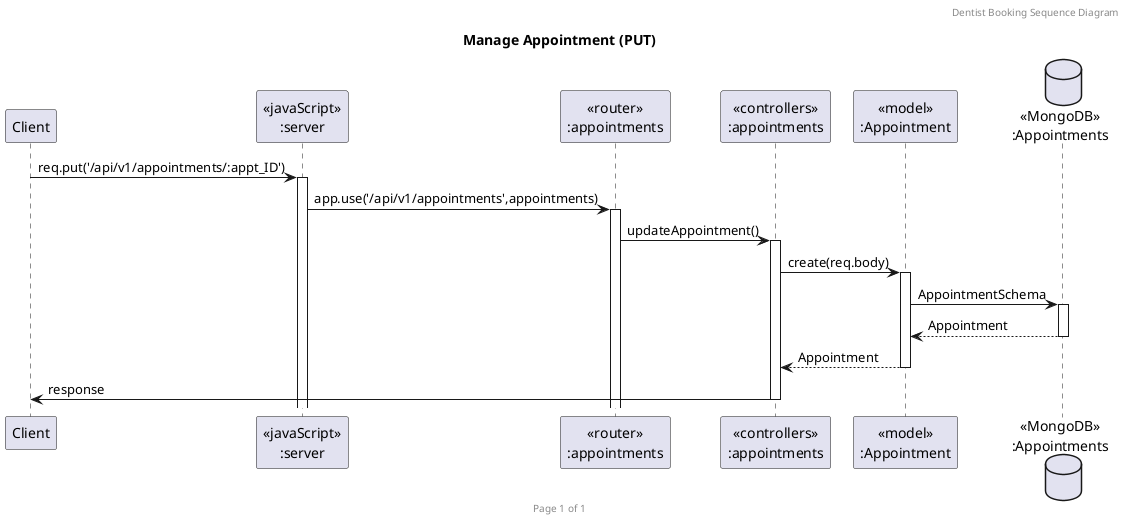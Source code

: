 @startuml Manage Appointment (PUT)

header Dentist Booking Sequence Diagram
footer Page %page% of %lastpage%
title "Manage Appointment (PUT)"

participant "Client" as client
participant "<<javaScript>>\n:server" as server
participant "<<router>>\n:appointments" as routerAppointments
participant "<<controllers>>\n:appointments" as controllersAppointments
participant "<<model>>\n:Appointment" as modelAppointment
database "<<MongoDB>>\n:Appointments" as AppointmentsDatabase

client->server ++:req.put('/api/v1/appointments/:appt_ID')
server->routerAppointments ++:app.use('/api/v1/appointments',appointments)
routerAppointments -> controllersAppointments ++: updateAppointment()
controllersAppointments->modelAppointment ++:create(req.body)
modelAppointment -> AppointmentsDatabase ++: AppointmentSchema
AppointmentsDatabase --> modelAppointment --: Appointment
controllersAppointments <-- modelAppointment --: Appointment
controllersAppointments->client --:response

@enduml
